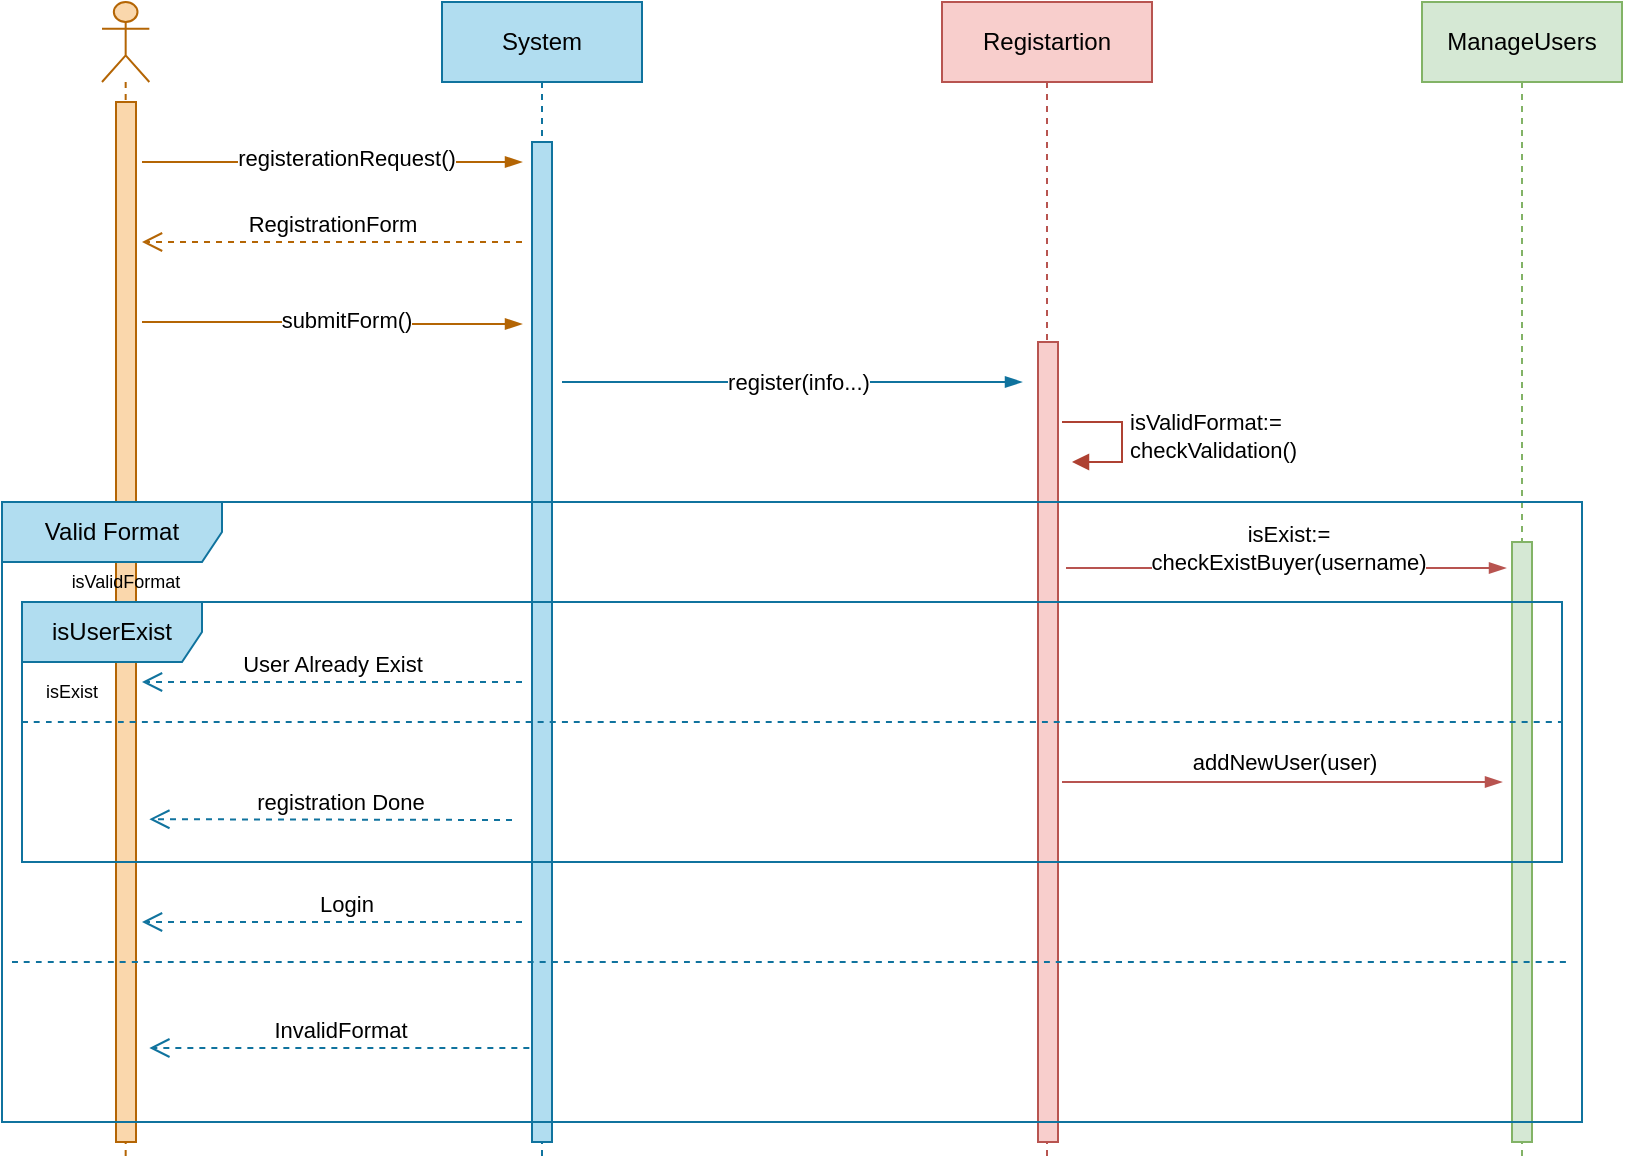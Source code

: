 <mxfile version="21.1.2" type="device">
  <diagram name="Page-1" id="Kvd4_rML_OOBNGACGv9B">
    <mxGraphModel dx="1219" dy="713" grid="1" gridSize="10" guides="1" tooltips="1" connect="1" arrows="1" fold="1" page="1" pageScale="1" pageWidth="900" pageHeight="700" math="0" shadow="0">
      <root>
        <mxCell id="0" />
        <mxCell id="1" parent="0" />
        <mxCell id="bjc_IIJ8yiP-Rou54a3e-1" value="" style="shape=umlLifeline;perimeter=lifelinePerimeter;whiteSpace=wrap;html=1;container=1;dropTarget=0;collapsible=0;recursiveResize=0;outlineConnect=0;portConstraint=eastwest;newEdgeStyle={&quot;edgeStyle&quot;:&quot;elbowEdgeStyle&quot;,&quot;elbow&quot;:&quot;vertical&quot;,&quot;curved&quot;:0,&quot;rounded&quot;:0};participant=umlActor;fillColor=#fad7ac;strokeColor=#b46504;" parent="1" vertex="1">
          <mxGeometry x="95" y="50" width="23.67" height="580" as="geometry" />
        </mxCell>
        <mxCell id="bjc_IIJ8yiP-Rou54a3e-2" value="" style="html=1;points=[];perimeter=orthogonalPerimeter;outlineConnect=0;targetShapes=umlLifeline;portConstraint=eastwest;newEdgeStyle={&quot;edgeStyle&quot;:&quot;elbowEdgeStyle&quot;,&quot;elbow&quot;:&quot;vertical&quot;,&quot;curved&quot;:0,&quot;rounded&quot;:0};fillColor=#fad7ac;strokeColor=#b46504;" parent="bjc_IIJ8yiP-Rou54a3e-1" vertex="1">
          <mxGeometry x="7" y="50" width="10" height="520" as="geometry" />
        </mxCell>
        <mxCell id="bjc_IIJ8yiP-Rou54a3e-3" value="System" style="shape=umlLifeline;perimeter=lifelinePerimeter;whiteSpace=wrap;html=1;container=1;dropTarget=0;collapsible=0;recursiveResize=0;outlineConnect=0;portConstraint=eastwest;newEdgeStyle={&quot;edgeStyle&quot;:&quot;elbowEdgeStyle&quot;,&quot;elbow&quot;:&quot;vertical&quot;,&quot;curved&quot;:0,&quot;rounded&quot;:0};fillColor=#b1ddf0;strokeColor=#10739e;" parent="1" vertex="1">
          <mxGeometry x="265" y="50" width="100" height="580" as="geometry" />
        </mxCell>
        <mxCell id="bjc_IIJ8yiP-Rou54a3e-4" value="" style="html=1;points=[];perimeter=orthogonalPerimeter;outlineConnect=0;targetShapes=umlLifeline;portConstraint=eastwest;newEdgeStyle={&quot;edgeStyle&quot;:&quot;elbowEdgeStyle&quot;,&quot;elbow&quot;:&quot;vertical&quot;,&quot;curved&quot;:0,&quot;rounded&quot;:0};fillColor=#b1ddf0;strokeColor=#10739e;" parent="bjc_IIJ8yiP-Rou54a3e-3" vertex="1">
          <mxGeometry x="45" y="70" width="10" height="500" as="geometry" />
        </mxCell>
        <mxCell id="bjc_IIJ8yiP-Rou54a3e-5" value="Registartion" style="shape=umlLifeline;perimeter=lifelinePerimeter;whiteSpace=wrap;html=1;container=1;dropTarget=0;collapsible=0;recursiveResize=0;outlineConnect=0;portConstraint=eastwest;newEdgeStyle={&quot;edgeStyle&quot;:&quot;elbowEdgeStyle&quot;,&quot;elbow&quot;:&quot;vertical&quot;,&quot;curved&quot;:0,&quot;rounded&quot;:0};fillColor=#f8cecc;strokeColor=#b85450;" parent="1" vertex="1">
          <mxGeometry x="515" y="50" width="105" height="580" as="geometry" />
        </mxCell>
        <mxCell id="bjc_IIJ8yiP-Rou54a3e-6" value="" style="html=1;points=[];perimeter=orthogonalPerimeter;outlineConnect=0;targetShapes=umlLifeline;portConstraint=eastwest;newEdgeStyle={&quot;edgeStyle&quot;:&quot;elbowEdgeStyle&quot;,&quot;elbow&quot;:&quot;vertical&quot;,&quot;curved&quot;:0,&quot;rounded&quot;:0};fillColor=#f8cecc;strokeColor=#b85450;" parent="bjc_IIJ8yiP-Rou54a3e-5" vertex="1">
          <mxGeometry x="48" y="170" width="10" height="400" as="geometry" />
        </mxCell>
        <mxCell id="bjc_IIJ8yiP-Rou54a3e-7" value="ManageUsers" style="shape=umlLifeline;perimeter=lifelinePerimeter;whiteSpace=wrap;html=1;container=1;dropTarget=0;collapsible=0;recursiveResize=0;outlineConnect=0;portConstraint=eastwest;newEdgeStyle={&quot;edgeStyle&quot;:&quot;elbowEdgeStyle&quot;,&quot;elbow&quot;:&quot;vertical&quot;,&quot;curved&quot;:0,&quot;rounded&quot;:0};fillColor=#d5e8d4;strokeColor=#82b366;" parent="1" vertex="1">
          <mxGeometry x="755" y="50" width="100" height="580" as="geometry" />
        </mxCell>
        <mxCell id="bjc_IIJ8yiP-Rou54a3e-8" value="" style="html=1;points=[];perimeter=orthogonalPerimeter;outlineConnect=0;targetShapes=umlLifeline;portConstraint=eastwest;newEdgeStyle={&quot;edgeStyle&quot;:&quot;elbowEdgeStyle&quot;,&quot;elbow&quot;:&quot;vertical&quot;,&quot;curved&quot;:0,&quot;rounded&quot;:0};fillColor=#d5e8d4;strokeColor=#82b366;" parent="bjc_IIJ8yiP-Rou54a3e-7" vertex="1">
          <mxGeometry x="45" y="270" width="10" height="300" as="geometry" />
        </mxCell>
        <mxCell id="bjc_IIJ8yiP-Rou54a3e-9" value="" style="edgeStyle=elbowEdgeStyle;fontSize=12;html=1;endArrow=blockThin;endFill=1;rounded=0;fillColor=#fad7ac;strokeColor=#b46504;" parent="1" edge="1">
          <mxGeometry width="160" relative="1" as="geometry">
            <mxPoint x="115" y="130" as="sourcePoint" />
            <mxPoint x="305" y="130" as="targetPoint" />
          </mxGeometry>
        </mxCell>
        <mxCell id="bjc_IIJ8yiP-Rou54a3e-10" value="registerationRequest()" style="edgeLabel;html=1;align=center;verticalAlign=middle;resizable=0;points=[];" parent="bjc_IIJ8yiP-Rou54a3e-9" vertex="1" connectable="0">
          <mxGeometry x="0.076" y="2" relative="1" as="geometry">
            <mxPoint as="offset" />
          </mxGeometry>
        </mxCell>
        <mxCell id="bjc_IIJ8yiP-Rou54a3e-11" value="RegistrationForm" style="html=1;verticalAlign=bottom;endArrow=open;dashed=1;endSize=8;edgeStyle=elbowEdgeStyle;elbow=vertical;curved=0;rounded=0;fillColor=#fad7ac;strokeColor=#b46504;" parent="1" edge="1">
          <mxGeometry relative="1" as="geometry">
            <mxPoint x="305" y="170" as="sourcePoint" />
            <mxPoint x="115" y="170" as="targetPoint" />
            <Array as="points">
              <mxPoint x="265" y="170" />
            </Array>
          </mxGeometry>
        </mxCell>
        <mxCell id="bjc_IIJ8yiP-Rou54a3e-12" value="" style="edgeStyle=elbowEdgeStyle;fontSize=12;html=1;endArrow=blockThin;endFill=1;rounded=0;fillColor=#fad7ac;strokeColor=#b46504;" parent="1" edge="1">
          <mxGeometry width="160" relative="1" as="geometry">
            <mxPoint x="115" y="210" as="sourcePoint" />
            <mxPoint x="305" y="211" as="targetPoint" />
          </mxGeometry>
        </mxCell>
        <mxCell id="bjc_IIJ8yiP-Rou54a3e-13" value="submitForm()" style="edgeLabel;html=1;align=center;verticalAlign=middle;resizable=0;points=[];" parent="bjc_IIJ8yiP-Rou54a3e-12" vertex="1" connectable="0">
          <mxGeometry x="0.076" y="2" relative="1" as="geometry">
            <mxPoint as="offset" />
          </mxGeometry>
        </mxCell>
        <mxCell id="bjc_IIJ8yiP-Rou54a3e-14" value="" style="edgeStyle=elbowEdgeStyle;fontSize=12;html=1;endArrow=blockThin;endFill=1;rounded=0;fillColor=#b1ddf0;strokeColor=#10739e;" parent="1" edge="1">
          <mxGeometry width="160" relative="1" as="geometry">
            <mxPoint x="325" y="240" as="sourcePoint" />
            <mxPoint x="555" y="240" as="targetPoint" />
          </mxGeometry>
        </mxCell>
        <mxCell id="bjc_IIJ8yiP-Rou54a3e-15" value="register(info...)" style="edgeLabel;html=1;align=center;verticalAlign=middle;resizable=0;points=[];" parent="bjc_IIJ8yiP-Rou54a3e-14" vertex="1" connectable="0">
          <mxGeometry x="0.242" relative="1" as="geometry">
            <mxPoint x="-25" as="offset" />
          </mxGeometry>
        </mxCell>
        <mxCell id="oVTvUYB14pl7n_RbOhsj-2" value="isValidFormat:=&lt;br&gt;checkValidation()" style="edgeStyle=orthogonalEdgeStyle;html=1;align=left;spacingLeft=2;endArrow=block;rounded=0;entryX=1;entryY=0;fillColor=#fad9d5;strokeColor=#ae4132;" parent="1" edge="1">
          <mxGeometry x="-0.007" relative="1" as="geometry">
            <mxPoint x="575" y="260" as="sourcePoint" />
            <Array as="points">
              <mxPoint x="605" y="260" />
            </Array>
            <mxPoint x="580" y="280" as="targetPoint" />
            <mxPoint as="offset" />
          </mxGeometry>
        </mxCell>
        <mxCell id="bjc_IIJ8yiP-Rou54a3e-18" value="" style="edgeStyle=elbowEdgeStyle;fontSize=12;html=1;endArrow=blockThin;endFill=1;rounded=0;fillColor=#f8cecc;strokeColor=#b85450;" parent="1" edge="1">
          <mxGeometry width="160" relative="1" as="geometry">
            <mxPoint x="575" y="440" as="sourcePoint" />
            <mxPoint x="795" y="440" as="targetPoint" />
          </mxGeometry>
        </mxCell>
        <mxCell id="bjc_IIJ8yiP-Rou54a3e-19" value="addNewUser(user)" style="edgeLabel;html=1;align=center;verticalAlign=middle;resizable=0;points=[];" parent="bjc_IIJ8yiP-Rou54a3e-18" vertex="1" connectable="0">
          <mxGeometry x="-0.268" y="-2" relative="1" as="geometry">
            <mxPoint x="30" y="-12" as="offset" />
          </mxGeometry>
        </mxCell>
        <mxCell id="QA9PAKTxuOgROJPOoS3U-4" value="Valid Format" style="shape=umlFrame;whiteSpace=wrap;html=1;pointerEvents=0;width=110;height=30;fillColor=#b1ddf0;strokeColor=#10739e;movable=0;resizable=0;rotatable=0;deletable=0;editable=0;locked=1;connectable=0;" parent="1" vertex="1">
          <mxGeometry x="45" y="300" width="790" height="310" as="geometry" />
        </mxCell>
        <mxCell id="QA9PAKTxuOgROJPOoS3U-7" value="registration Done" style="html=1;verticalAlign=bottom;endArrow=open;dashed=1;endSize=8;edgeStyle=elbowEdgeStyle;elbow=vertical;curved=0;rounded=0;fillColor=#b1ddf0;strokeColor=#10739e;" parent="1" edge="1">
          <mxGeometry x="-0.053" relative="1" as="geometry">
            <mxPoint x="300" y="459" as="sourcePoint" />
            <mxPoint x="118.67" y="458.6" as="targetPoint" />
            <Array as="points">
              <mxPoint x="288.67" y="458.6" />
            </Array>
            <mxPoint as="offset" />
          </mxGeometry>
        </mxCell>
        <mxCell id="QA9PAKTxuOgROJPOoS3U-10" value="Login" style="html=1;verticalAlign=bottom;endArrow=open;dashed=1;endSize=8;edgeStyle=elbowEdgeStyle;elbow=vertical;curved=0;rounded=0;fillColor=#b1ddf0;strokeColor=#10739e;" parent="1" edge="1">
          <mxGeometry x="-0.067" relative="1" as="geometry">
            <mxPoint x="305" y="510" as="sourcePoint" />
            <mxPoint x="115" y="510" as="targetPoint" />
            <mxPoint as="offset" />
          </mxGeometry>
        </mxCell>
        <mxCell id="QA9PAKTxuOgROJPOoS3U-12" value="InvalidFormat" style="html=1;verticalAlign=bottom;endArrow=open;dashed=1;endSize=8;edgeStyle=elbowEdgeStyle;elbow=vertical;curved=0;rounded=0;fillColor=#b1ddf0;strokeColor=#10739e;" parent="1" edge="1">
          <mxGeometry relative="1" as="geometry">
            <mxPoint x="308.67" y="573" as="sourcePoint" />
            <mxPoint x="118.67" y="573" as="targetPoint" />
            <Array as="points">
              <mxPoint x="268.05" y="573" />
              <mxPoint x="158.05" y="563" />
              <mxPoint x="148.05" y="573" />
              <mxPoint x="268.05" y="623" />
            </Array>
          </mxGeometry>
        </mxCell>
        <mxCell id="QA9PAKTxuOgROJPOoS3U-15" value="isUserExist" style="shape=umlFrame;whiteSpace=wrap;html=1;pointerEvents=0;width=90;height=30;fillColor=#b1ddf0;strokeColor=#10739e;movable=0;resizable=0;rotatable=0;deletable=0;editable=0;locked=1;connectable=0;" parent="1" vertex="1">
          <mxGeometry x="55" y="350" width="770" height="130" as="geometry" />
        </mxCell>
        <mxCell id="QA9PAKTxuOgROJPOoS3U-17" value="User Already Exist" style="html=1;verticalAlign=bottom;endArrow=open;dashed=1;endSize=8;edgeStyle=elbowEdgeStyle;elbow=vertical;curved=0;rounded=0;fillColor=#b1ddf0;strokeColor=#10739e;" parent="1" edge="1">
          <mxGeometry relative="1" as="geometry">
            <mxPoint x="305" y="390" as="sourcePoint" />
            <mxPoint x="115" y="390" as="targetPoint" />
            <Array as="points">
              <mxPoint x="245" y="390" />
            </Array>
          </mxGeometry>
        </mxCell>
        <mxCell id="4efZw6-Ut2jEx3Hd6Ta_-3" value="" style="endArrow=none;dashed=1;html=1;rounded=0;startSize=14;endSize=14;sourcePerimeterSpacing=8;targetPerimeterSpacing=8;curved=1;fillColor=#b1ddf0;strokeColor=#10739e;" parent="1" edge="1">
          <mxGeometry width="50" height="50" relative="1" as="geometry">
            <mxPoint x="50" y="530" as="sourcePoint" />
            <mxPoint x="830" y="530" as="targetPoint" />
          </mxGeometry>
        </mxCell>
        <mxCell id="4efZw6-Ut2jEx3Hd6Ta_-4" value="" style="endArrow=none;dashed=1;html=1;rounded=0;startSize=14;endSize=14;sourcePerimeterSpacing=8;targetPerimeterSpacing=8;curved=1;fillColor=#b1ddf0;strokeColor=#10739e;" parent="1" edge="1">
          <mxGeometry width="50" height="50" relative="1" as="geometry">
            <mxPoint x="55" y="410" as="sourcePoint" />
            <mxPoint x="825" y="410" as="targetPoint" />
          </mxGeometry>
        </mxCell>
        <mxCell id="4efZw6-Ut2jEx3Hd6Ta_-7" value="&lt;font style=&quot;font-size: 9px;&quot;&gt;isValidFormat&lt;/font&gt;" style="text;html=1;strokeColor=none;fillColor=none;align=center;verticalAlign=middle;whiteSpace=wrap;rounded=0;strokeWidth=0;" parent="1" vertex="1">
          <mxGeometry x="76.84" y="324" width="60" height="30" as="geometry" />
        </mxCell>
        <mxCell id="4efZw6-Ut2jEx3Hd6Ta_-8" value="&lt;font style=&quot;font-size: 9px;&quot;&gt;isExist&lt;/font&gt;" style="text;html=1;strokeColor=none;fillColor=none;align=center;verticalAlign=middle;whiteSpace=wrap;rounded=0;strokeWidth=0;" parent="1" vertex="1">
          <mxGeometry x="50" y="379" width="60" height="30" as="geometry" />
        </mxCell>
        <mxCell id="4efZw6-Ut2jEx3Hd6Ta_-9" value="" style="edgeStyle=elbowEdgeStyle;fontSize=12;html=1;endArrow=blockThin;endFill=1;rounded=0;fillColor=#f8cecc;strokeColor=#b85450;" parent="1" edge="1">
          <mxGeometry width="160" relative="1" as="geometry">
            <mxPoint x="577" y="333" as="sourcePoint" />
            <mxPoint x="797" y="333" as="targetPoint" />
          </mxGeometry>
        </mxCell>
        <mxCell id="4efZw6-Ut2jEx3Hd6Ta_-10" value="isExist:=&lt;br&gt;checkExistBuyer(username)" style="edgeLabel;html=1;align=center;verticalAlign=middle;resizable=0;points=[];" parent="4efZw6-Ut2jEx3Hd6Ta_-9" vertex="1" connectable="0">
          <mxGeometry x="-0.268" y="-2" relative="1" as="geometry">
            <mxPoint x="30" y="-12" as="offset" />
          </mxGeometry>
        </mxCell>
      </root>
    </mxGraphModel>
  </diagram>
</mxfile>
